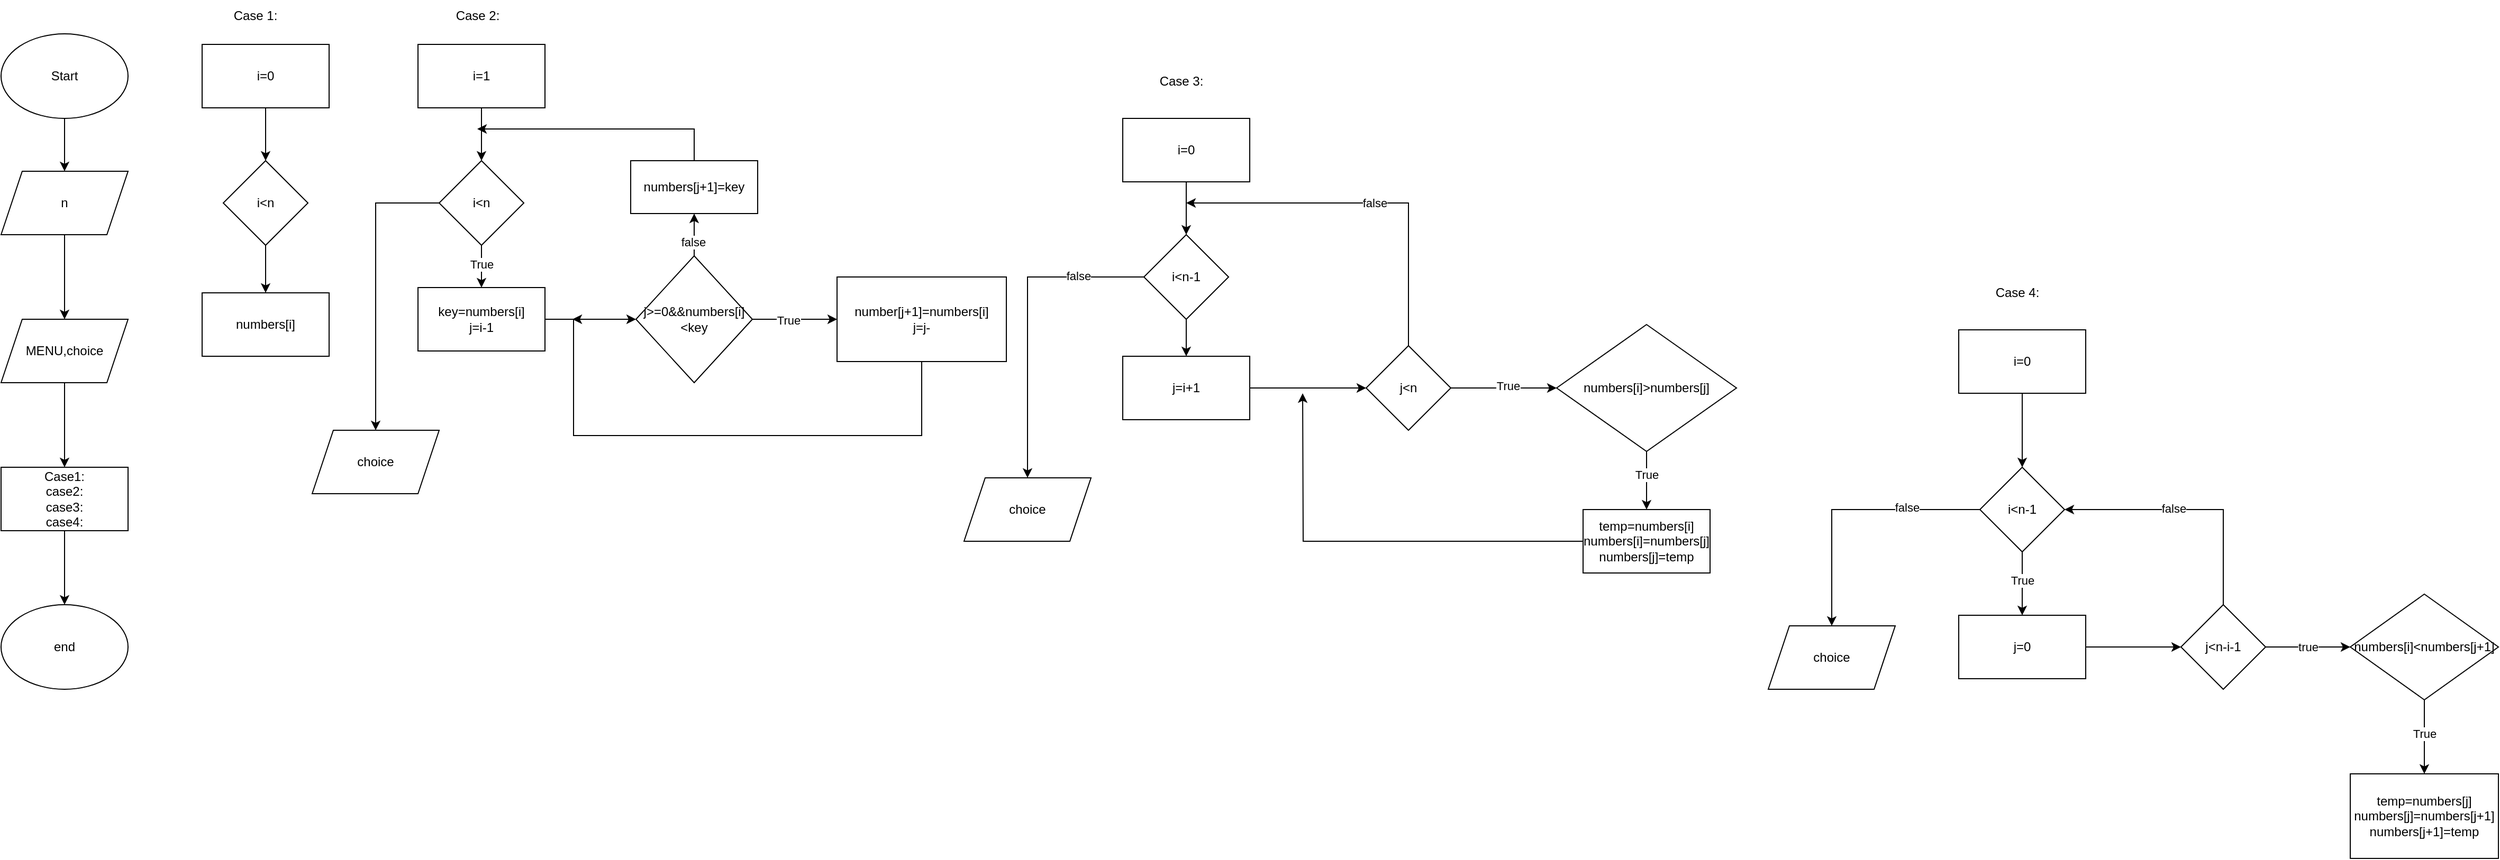 <mxfile version="22.1.3" type="device" pages="3">
  <diagram id="C5RBs43oDa-KdzZeNtuy" name="bt1 ss11">
    <mxGraphModel dx="794" dy="456" grid="1" gridSize="10" guides="1" tooltips="1" connect="1" arrows="1" fold="1" page="1" pageScale="1" pageWidth="827" pageHeight="1169" math="0" shadow="0">
      <root>
        <mxCell id="WIyWlLk6GJQsqaUBKTNV-0" />
        <mxCell id="WIyWlLk6GJQsqaUBKTNV-1" parent="WIyWlLk6GJQsqaUBKTNV-0" />
        <mxCell id="DPSWD7fCwRCNjAREu64p-2" style="edgeStyle=orthogonalEdgeStyle;rounded=0;orthogonalLoop=1;jettySize=auto;html=1;exitX=0.5;exitY=1;exitDx=0;exitDy=0;entryX=0.5;entryY=0;entryDx=0;entryDy=0;" edge="1" parent="WIyWlLk6GJQsqaUBKTNV-1" source="DPSWD7fCwRCNjAREu64p-0" target="DPSWD7fCwRCNjAREu64p-1">
          <mxGeometry relative="1" as="geometry" />
        </mxCell>
        <mxCell id="DPSWD7fCwRCNjAREu64p-0" value="Start" style="ellipse;whiteSpace=wrap;html=1;" vertex="1" parent="WIyWlLk6GJQsqaUBKTNV-1">
          <mxGeometry x="20" y="340" width="120" height="80" as="geometry" />
        </mxCell>
        <mxCell id="DPSWD7fCwRCNjAREu64p-4" style="edgeStyle=orthogonalEdgeStyle;rounded=0;orthogonalLoop=1;jettySize=auto;html=1;exitX=0.5;exitY=1;exitDx=0;exitDy=0;" edge="1" parent="WIyWlLk6GJQsqaUBKTNV-1" source="DPSWD7fCwRCNjAREu64p-1" target="DPSWD7fCwRCNjAREu64p-5">
          <mxGeometry relative="1" as="geometry">
            <mxPoint x="80" y="580" as="targetPoint" />
          </mxGeometry>
        </mxCell>
        <mxCell id="DPSWD7fCwRCNjAREu64p-1" value="n" style="shape=parallelogram;perimeter=parallelogramPerimeter;whiteSpace=wrap;html=1;fixedSize=1;" vertex="1" parent="WIyWlLk6GJQsqaUBKTNV-1">
          <mxGeometry x="20" y="470" width="120" height="60" as="geometry" />
        </mxCell>
        <mxCell id="odDDH-HefxDCKtfhAqC4-1" style="edgeStyle=orthogonalEdgeStyle;rounded=0;orthogonalLoop=1;jettySize=auto;html=1;exitX=0.5;exitY=1;exitDx=0;exitDy=0;" edge="1" parent="WIyWlLk6GJQsqaUBKTNV-1" source="DPSWD7fCwRCNjAREu64p-5" target="odDDH-HefxDCKtfhAqC4-0">
          <mxGeometry relative="1" as="geometry" />
        </mxCell>
        <mxCell id="DPSWD7fCwRCNjAREu64p-5" value="MENU,choice" style="shape=parallelogram;perimeter=parallelogramPerimeter;whiteSpace=wrap;html=1;fixedSize=1;" vertex="1" parent="WIyWlLk6GJQsqaUBKTNV-1">
          <mxGeometry x="20" y="610" width="120" height="60" as="geometry" />
        </mxCell>
        <mxCell id="DPSWD7fCwRCNjAREu64p-9" style="edgeStyle=orthogonalEdgeStyle;rounded=0;orthogonalLoop=1;jettySize=auto;html=1;exitX=0.5;exitY=1;exitDx=0;exitDy=0;entryX=0.5;entryY=0;entryDx=0;entryDy=0;" edge="1" parent="WIyWlLk6GJQsqaUBKTNV-1" source="DPSWD7fCwRCNjAREu64p-7" target="DPSWD7fCwRCNjAREu64p-8">
          <mxGeometry relative="1" as="geometry" />
        </mxCell>
        <mxCell id="DPSWD7fCwRCNjAREu64p-7" value="i=0" style="rounded=0;whiteSpace=wrap;html=1;" vertex="1" parent="WIyWlLk6GJQsqaUBKTNV-1">
          <mxGeometry x="210" y="350" width="120" height="60" as="geometry" />
        </mxCell>
        <mxCell id="DPSWD7fCwRCNjAREu64p-17" style="edgeStyle=orthogonalEdgeStyle;rounded=0;orthogonalLoop=1;jettySize=auto;html=1;exitX=0.5;exitY=1;exitDx=0;exitDy=0;entryX=0.5;entryY=0;entryDx=0;entryDy=0;" edge="1" parent="WIyWlLk6GJQsqaUBKTNV-1" source="DPSWD7fCwRCNjAREu64p-8" target="DPSWD7fCwRCNjAREu64p-11">
          <mxGeometry relative="1" as="geometry" />
        </mxCell>
        <mxCell id="DPSWD7fCwRCNjAREu64p-8" value="i&amp;lt;n" style="rhombus;whiteSpace=wrap;html=1;" vertex="1" parent="WIyWlLk6GJQsqaUBKTNV-1">
          <mxGeometry x="230" y="460" width="80" height="80" as="geometry" />
        </mxCell>
        <mxCell id="DPSWD7fCwRCNjAREu64p-11" value="numbers[i]" style="rounded=0;whiteSpace=wrap;html=1;" vertex="1" parent="WIyWlLk6GJQsqaUBKTNV-1">
          <mxGeometry x="210" y="585" width="120" height="60" as="geometry" />
        </mxCell>
        <mxCell id="DPSWD7fCwRCNjAREu64p-18" value="Case 1:" style="text;html=1;align=center;verticalAlign=middle;resizable=0;points=[];autosize=1;strokeColor=none;fillColor=none;" vertex="1" parent="WIyWlLk6GJQsqaUBKTNV-1">
          <mxGeometry x="230" y="308" width="60" height="30" as="geometry" />
        </mxCell>
        <mxCell id="DPSWD7fCwRCNjAREu64p-21" style="edgeStyle=orthogonalEdgeStyle;rounded=0;orthogonalLoop=1;jettySize=auto;html=1;exitX=0.5;exitY=1;exitDx=0;exitDy=0;entryX=0.5;entryY=0;entryDx=0;entryDy=0;" edge="1" parent="WIyWlLk6GJQsqaUBKTNV-1" source="DPSWD7fCwRCNjAREu64p-19" target="DPSWD7fCwRCNjAREu64p-20">
          <mxGeometry relative="1" as="geometry" />
        </mxCell>
        <mxCell id="DPSWD7fCwRCNjAREu64p-19" value="i=1" style="rounded=0;whiteSpace=wrap;html=1;" vertex="1" parent="WIyWlLk6GJQsqaUBKTNV-1">
          <mxGeometry x="414" y="350" width="120" height="60" as="geometry" />
        </mxCell>
        <mxCell id="DPSWD7fCwRCNjAREu64p-23" style="edgeStyle=orthogonalEdgeStyle;rounded=0;orthogonalLoop=1;jettySize=auto;html=1;exitX=0.5;exitY=1;exitDx=0;exitDy=0;" edge="1" parent="WIyWlLk6GJQsqaUBKTNV-1" source="DPSWD7fCwRCNjAREu64p-20" target="DPSWD7fCwRCNjAREu64p-22">
          <mxGeometry relative="1" as="geometry" />
        </mxCell>
        <mxCell id="DPSWD7fCwRCNjAREu64p-39" value="True" style="edgeLabel;html=1;align=center;verticalAlign=middle;resizable=0;points=[];" vertex="1" connectable="0" parent="DPSWD7fCwRCNjAREu64p-23">
          <mxGeometry x="-0.133" relative="1" as="geometry">
            <mxPoint as="offset" />
          </mxGeometry>
        </mxCell>
        <mxCell id="N8vYAe-l0pA9INZ4dSbg-5" style="edgeStyle=orthogonalEdgeStyle;rounded=0;orthogonalLoop=1;jettySize=auto;html=1;exitX=0;exitY=0.5;exitDx=0;exitDy=0;entryX=0.5;entryY=0;entryDx=0;entryDy=0;" edge="1" parent="WIyWlLk6GJQsqaUBKTNV-1" source="DPSWD7fCwRCNjAREu64p-20" target="N8vYAe-l0pA9INZ4dSbg-4">
          <mxGeometry relative="1" as="geometry" />
        </mxCell>
        <mxCell id="DPSWD7fCwRCNjAREu64p-20" value="i&amp;lt;n" style="rhombus;whiteSpace=wrap;html=1;" vertex="1" parent="WIyWlLk6GJQsqaUBKTNV-1">
          <mxGeometry x="434" y="460" width="80" height="80" as="geometry" />
        </mxCell>
        <mxCell id="DPSWD7fCwRCNjAREu64p-25" style="edgeStyle=orthogonalEdgeStyle;rounded=0;orthogonalLoop=1;jettySize=auto;html=1;exitX=1;exitY=0.5;exitDx=0;exitDy=0;" edge="1" parent="WIyWlLk6GJQsqaUBKTNV-1" source="DPSWD7fCwRCNjAREu64p-22" target="DPSWD7fCwRCNjAREu64p-24">
          <mxGeometry relative="1" as="geometry" />
        </mxCell>
        <mxCell id="DPSWD7fCwRCNjAREu64p-22" value="key=numbers[i]&lt;br&gt;j=i-1" style="rounded=0;whiteSpace=wrap;html=1;" vertex="1" parent="WIyWlLk6GJQsqaUBKTNV-1">
          <mxGeometry x="414" y="580" width="120" height="60" as="geometry" />
        </mxCell>
        <mxCell id="DPSWD7fCwRCNjAREu64p-28" style="edgeStyle=orthogonalEdgeStyle;rounded=0;orthogonalLoop=1;jettySize=auto;html=1;exitX=0;exitY=0.5;exitDx=0;exitDy=0;entryX=0.5;entryY=1;entryDx=0;entryDy=0;" edge="1" parent="WIyWlLk6GJQsqaUBKTNV-1" source="DPSWD7fCwRCNjAREu64p-24" target="DPSWD7fCwRCNjAREu64p-27">
          <mxGeometry relative="1" as="geometry" />
        </mxCell>
        <mxCell id="DPSWD7fCwRCNjAREu64p-33" value="false" style="edgeLabel;html=1;align=center;verticalAlign=middle;resizable=0;points=[];" vertex="1" connectable="0" parent="DPSWD7fCwRCNjAREu64p-28">
          <mxGeometry x="-0.317" y="1" relative="1" as="geometry">
            <mxPoint as="offset" />
          </mxGeometry>
        </mxCell>
        <mxCell id="DPSWD7fCwRCNjAREu64p-35" style="edgeStyle=orthogonalEdgeStyle;rounded=0;orthogonalLoop=1;jettySize=auto;html=1;exitX=0.5;exitY=0;exitDx=0;exitDy=0;" edge="1" parent="WIyWlLk6GJQsqaUBKTNV-1" source="DPSWD7fCwRCNjAREu64p-24" target="DPSWD7fCwRCNjAREu64p-34">
          <mxGeometry relative="1" as="geometry" />
        </mxCell>
        <mxCell id="DPSWD7fCwRCNjAREu64p-49" value="True" style="edgeLabel;html=1;align=center;verticalAlign=middle;resizable=0;points=[];" vertex="1" connectable="0" parent="DPSWD7fCwRCNjAREu64p-35">
          <mxGeometry x="-0.15" y="-1" relative="1" as="geometry">
            <mxPoint as="offset" />
          </mxGeometry>
        </mxCell>
        <mxCell id="DPSWD7fCwRCNjAREu64p-24" value="j&amp;gt;=0&amp;amp;&amp;amp;numbers[i]&amp;lt;key" style="rhombus;whiteSpace=wrap;html=1;direction=south;" vertex="1" parent="WIyWlLk6GJQsqaUBKTNV-1">
          <mxGeometry x="620" y="550" width="110" height="120" as="geometry" />
        </mxCell>
        <mxCell id="DPSWD7fCwRCNjAREu64p-29" style="edgeStyle=orthogonalEdgeStyle;rounded=0;orthogonalLoop=1;jettySize=auto;html=1;exitX=0.5;exitY=0;exitDx=0;exitDy=0;" edge="1" parent="WIyWlLk6GJQsqaUBKTNV-1" source="DPSWD7fCwRCNjAREu64p-27">
          <mxGeometry relative="1" as="geometry">
            <mxPoint x="470" y="430" as="targetPoint" />
            <Array as="points">
              <mxPoint x="675" y="430" />
            </Array>
          </mxGeometry>
        </mxCell>
        <mxCell id="DPSWD7fCwRCNjAREu64p-27" value="numbers[j+1]=key" style="rounded=0;whiteSpace=wrap;html=1;" vertex="1" parent="WIyWlLk6GJQsqaUBKTNV-1">
          <mxGeometry x="615" y="460" width="120" height="50" as="geometry" />
        </mxCell>
        <mxCell id="DPSWD7fCwRCNjAREu64p-38" style="edgeStyle=orthogonalEdgeStyle;rounded=0;orthogonalLoop=1;jettySize=auto;html=1;exitX=0.5;exitY=1;exitDx=0;exitDy=0;" edge="1" parent="WIyWlLk6GJQsqaUBKTNV-1" source="DPSWD7fCwRCNjAREu64p-34">
          <mxGeometry relative="1" as="geometry">
            <mxPoint x="560" y="610" as="targetPoint" />
            <Array as="points">
              <mxPoint x="890" y="720" />
              <mxPoint x="561" y="720" />
            </Array>
          </mxGeometry>
        </mxCell>
        <mxCell id="DPSWD7fCwRCNjAREu64p-34" value="number[j+1]=numbers[i]&lt;br&gt;j=j-" style="rounded=0;whiteSpace=wrap;html=1;" vertex="1" parent="WIyWlLk6GJQsqaUBKTNV-1">
          <mxGeometry x="810" y="570" width="160" height="80" as="geometry" />
        </mxCell>
        <mxCell id="DPSWD7fCwRCNjAREu64p-50" value="Case 2:" style="text;html=1;align=center;verticalAlign=middle;resizable=0;points=[];autosize=1;strokeColor=none;fillColor=none;" vertex="1" parent="WIyWlLk6GJQsqaUBKTNV-1">
          <mxGeometry x="440" y="308" width="60" height="30" as="geometry" />
        </mxCell>
        <mxCell id="DPSWD7fCwRCNjAREu64p-53" style="edgeStyle=orthogonalEdgeStyle;rounded=0;orthogonalLoop=1;jettySize=auto;html=1;exitX=0.5;exitY=1;exitDx=0;exitDy=0;" edge="1" parent="WIyWlLk6GJQsqaUBKTNV-1" source="DPSWD7fCwRCNjAREu64p-51" target="DPSWD7fCwRCNjAREu64p-52">
          <mxGeometry relative="1" as="geometry" />
        </mxCell>
        <mxCell id="DPSWD7fCwRCNjAREu64p-51" value="i=0" style="rounded=0;whiteSpace=wrap;html=1;" vertex="1" parent="WIyWlLk6GJQsqaUBKTNV-1">
          <mxGeometry x="1080" y="420" width="120" height="60" as="geometry" />
        </mxCell>
        <mxCell id="DPSWD7fCwRCNjAREu64p-55" style="edgeStyle=orthogonalEdgeStyle;rounded=0;orthogonalLoop=1;jettySize=auto;html=1;exitX=0.5;exitY=1;exitDx=0;exitDy=0;" edge="1" parent="WIyWlLk6GJQsqaUBKTNV-1" source="DPSWD7fCwRCNjAREu64p-52" target="DPSWD7fCwRCNjAREu64p-54">
          <mxGeometry relative="1" as="geometry" />
        </mxCell>
        <mxCell id="N8vYAe-l0pA9INZ4dSbg-2" style="edgeStyle=orthogonalEdgeStyle;rounded=0;orthogonalLoop=1;jettySize=auto;html=1;exitX=0;exitY=0.5;exitDx=0;exitDy=0;entryX=0.5;entryY=0;entryDx=0;entryDy=0;" edge="1" parent="WIyWlLk6GJQsqaUBKTNV-1" source="DPSWD7fCwRCNjAREu64p-52" target="N8vYAe-l0pA9INZ4dSbg-1">
          <mxGeometry relative="1" as="geometry" />
        </mxCell>
        <mxCell id="N8vYAe-l0pA9INZ4dSbg-3" value="false" style="edgeLabel;html=1;align=center;verticalAlign=middle;resizable=0;points=[];" vertex="1" connectable="0" parent="N8vYAe-l0pA9INZ4dSbg-2">
          <mxGeometry x="-0.587" y="-1" relative="1" as="geometry">
            <mxPoint as="offset" />
          </mxGeometry>
        </mxCell>
        <mxCell id="DPSWD7fCwRCNjAREu64p-52" value="i&amp;lt;n-1" style="rhombus;whiteSpace=wrap;html=1;" vertex="1" parent="WIyWlLk6GJQsqaUBKTNV-1">
          <mxGeometry x="1100" y="530" width="80" height="80" as="geometry" />
        </mxCell>
        <mxCell id="DPSWD7fCwRCNjAREu64p-57" style="edgeStyle=orthogonalEdgeStyle;rounded=0;orthogonalLoop=1;jettySize=auto;html=1;exitX=1;exitY=0.5;exitDx=0;exitDy=0;entryX=0;entryY=0.5;entryDx=0;entryDy=0;" edge="1" parent="WIyWlLk6GJQsqaUBKTNV-1" source="DPSWD7fCwRCNjAREu64p-54" target="DPSWD7fCwRCNjAREu64p-56">
          <mxGeometry relative="1" as="geometry" />
        </mxCell>
        <mxCell id="DPSWD7fCwRCNjAREu64p-54" value="j=i+1" style="rounded=0;whiteSpace=wrap;html=1;" vertex="1" parent="WIyWlLk6GJQsqaUBKTNV-1">
          <mxGeometry x="1080" y="645" width="120" height="60" as="geometry" />
        </mxCell>
        <mxCell id="DPSWD7fCwRCNjAREu64p-64" style="edgeStyle=orthogonalEdgeStyle;rounded=0;orthogonalLoop=1;jettySize=auto;html=1;exitX=0.5;exitY=0;exitDx=0;exitDy=0;" edge="1" parent="WIyWlLk6GJQsqaUBKTNV-1" source="DPSWD7fCwRCNjAREu64p-56">
          <mxGeometry relative="1" as="geometry">
            <mxPoint x="1140" y="500" as="targetPoint" />
            <Array as="points">
              <mxPoint x="1350" y="500" />
            </Array>
          </mxGeometry>
        </mxCell>
        <mxCell id="DPSWD7fCwRCNjAREu64p-65" value="false" style="edgeLabel;html=1;align=center;verticalAlign=middle;resizable=0;points=[];" vertex="1" connectable="0" parent="DPSWD7fCwRCNjAREu64p-64">
          <mxGeometry x="-0.028" relative="1" as="geometry">
            <mxPoint as="offset" />
          </mxGeometry>
        </mxCell>
        <mxCell id="DPSWD7fCwRCNjAREu64p-67" style="edgeStyle=orthogonalEdgeStyle;rounded=0;orthogonalLoop=1;jettySize=auto;html=1;exitX=1;exitY=0.5;exitDx=0;exitDy=0;" edge="1" parent="WIyWlLk6GJQsqaUBKTNV-1" source="DPSWD7fCwRCNjAREu64p-56" target="DPSWD7fCwRCNjAREu64p-58">
          <mxGeometry relative="1" as="geometry" />
        </mxCell>
        <mxCell id="DPSWD7fCwRCNjAREu64p-68" value="True" style="edgeLabel;html=1;align=center;verticalAlign=middle;resizable=0;points=[];" vertex="1" connectable="0" parent="DPSWD7fCwRCNjAREu64p-67">
          <mxGeometry x="0.067" y="2" relative="1" as="geometry">
            <mxPoint as="offset" />
          </mxGeometry>
        </mxCell>
        <mxCell id="DPSWD7fCwRCNjAREu64p-56" value="j&amp;lt;n" style="rhombus;whiteSpace=wrap;html=1;" vertex="1" parent="WIyWlLk6GJQsqaUBKTNV-1">
          <mxGeometry x="1310" y="635" width="80" height="80" as="geometry" />
        </mxCell>
        <mxCell id="DPSWD7fCwRCNjAREu64p-62" style="edgeStyle=orthogonalEdgeStyle;rounded=0;orthogonalLoop=1;jettySize=auto;html=1;exitX=0.5;exitY=1;exitDx=0;exitDy=0;entryX=0.5;entryY=0;entryDx=0;entryDy=0;" edge="1" parent="WIyWlLk6GJQsqaUBKTNV-1" source="DPSWD7fCwRCNjAREu64p-58" target="DPSWD7fCwRCNjAREu64p-61">
          <mxGeometry relative="1" as="geometry" />
        </mxCell>
        <mxCell id="DPSWD7fCwRCNjAREu64p-69" value="True" style="edgeLabel;html=1;align=center;verticalAlign=middle;resizable=0;points=[];" vertex="1" connectable="0" parent="DPSWD7fCwRCNjAREu64p-62">
          <mxGeometry x="-0.2" relative="1" as="geometry">
            <mxPoint as="offset" />
          </mxGeometry>
        </mxCell>
        <mxCell id="DPSWD7fCwRCNjAREu64p-58" value="numbers[i]&amp;gt;numbers[j]" style="rhombus;whiteSpace=wrap;html=1;" vertex="1" parent="WIyWlLk6GJQsqaUBKTNV-1">
          <mxGeometry x="1490" y="615" width="170" height="120" as="geometry" />
        </mxCell>
        <mxCell id="DPSWD7fCwRCNjAREu64p-63" style="edgeStyle=orthogonalEdgeStyle;rounded=0;orthogonalLoop=1;jettySize=auto;html=1;exitX=0;exitY=0.5;exitDx=0;exitDy=0;" edge="1" parent="WIyWlLk6GJQsqaUBKTNV-1" source="DPSWD7fCwRCNjAREu64p-61">
          <mxGeometry relative="1" as="geometry">
            <mxPoint x="1250" y="680" as="targetPoint" />
          </mxGeometry>
        </mxCell>
        <mxCell id="DPSWD7fCwRCNjAREu64p-61" value="temp=numbers[i]&lt;br&gt;numbers[i]=numbers[j]&lt;br&gt;numbers[j]=temp" style="rounded=0;whiteSpace=wrap;html=1;" vertex="1" parent="WIyWlLk6GJQsqaUBKTNV-1">
          <mxGeometry x="1515" y="790" width="120" height="60" as="geometry" />
        </mxCell>
        <mxCell id="DPSWD7fCwRCNjAREu64p-73" value="Case 3:" style="text;html=1;align=center;verticalAlign=middle;resizable=0;points=[];autosize=1;strokeColor=none;fillColor=none;" vertex="1" parent="WIyWlLk6GJQsqaUBKTNV-1">
          <mxGeometry x="1105" y="370" width="60" height="30" as="geometry" />
        </mxCell>
        <mxCell id="DPSWD7fCwRCNjAREu64p-76" style="edgeStyle=orthogonalEdgeStyle;rounded=0;orthogonalLoop=1;jettySize=auto;html=1;exitX=0.5;exitY=1;exitDx=0;exitDy=0;" edge="1" parent="WIyWlLk6GJQsqaUBKTNV-1" source="DPSWD7fCwRCNjAREu64p-74" target="DPSWD7fCwRCNjAREu64p-75">
          <mxGeometry relative="1" as="geometry" />
        </mxCell>
        <mxCell id="DPSWD7fCwRCNjAREu64p-74" value="i=0" style="rounded=0;whiteSpace=wrap;html=1;" vertex="1" parent="WIyWlLk6GJQsqaUBKTNV-1">
          <mxGeometry x="1870" y="620" width="120" height="60" as="geometry" />
        </mxCell>
        <mxCell id="DPSWD7fCwRCNjAREu64p-78" style="edgeStyle=orthogonalEdgeStyle;rounded=0;orthogonalLoop=1;jettySize=auto;html=1;exitX=0.5;exitY=1;exitDx=0;exitDy=0;entryX=0.5;entryY=0;entryDx=0;entryDy=0;" edge="1" parent="WIyWlLk6GJQsqaUBKTNV-1" source="DPSWD7fCwRCNjAREu64p-75" target="DPSWD7fCwRCNjAREu64p-77">
          <mxGeometry relative="1" as="geometry" />
        </mxCell>
        <mxCell id="DPSWD7fCwRCNjAREu64p-95" value="True" style="edgeLabel;html=1;align=center;verticalAlign=middle;resizable=0;points=[];" vertex="1" connectable="0" parent="DPSWD7fCwRCNjAREu64p-78">
          <mxGeometry x="-0.111" relative="1" as="geometry">
            <mxPoint as="offset" />
          </mxGeometry>
        </mxCell>
        <mxCell id="N8vYAe-l0pA9INZ4dSbg-7" style="edgeStyle=orthogonalEdgeStyle;rounded=0;orthogonalLoop=1;jettySize=auto;html=1;exitX=0;exitY=0.5;exitDx=0;exitDy=0;entryX=0.5;entryY=0;entryDx=0;entryDy=0;" edge="1" parent="WIyWlLk6GJQsqaUBKTNV-1" source="DPSWD7fCwRCNjAREu64p-75" target="N8vYAe-l0pA9INZ4dSbg-6">
          <mxGeometry relative="1" as="geometry" />
        </mxCell>
        <mxCell id="N8vYAe-l0pA9INZ4dSbg-8" value="false" style="edgeLabel;html=1;align=center;verticalAlign=middle;resizable=0;points=[];" vertex="1" connectable="0" parent="N8vYAe-l0pA9INZ4dSbg-7">
          <mxGeometry x="-0.445" y="-2" relative="1" as="geometry">
            <mxPoint as="offset" />
          </mxGeometry>
        </mxCell>
        <mxCell id="DPSWD7fCwRCNjAREu64p-75" value="i&amp;lt;n-1" style="rhombus;whiteSpace=wrap;html=1;" vertex="1" parent="WIyWlLk6GJQsqaUBKTNV-1">
          <mxGeometry x="1890" y="750" width="80" height="80" as="geometry" />
        </mxCell>
        <mxCell id="DPSWD7fCwRCNjAREu64p-80" style="edgeStyle=orthogonalEdgeStyle;rounded=0;orthogonalLoop=1;jettySize=auto;html=1;exitX=1;exitY=0.5;exitDx=0;exitDy=0;" edge="1" parent="WIyWlLk6GJQsqaUBKTNV-1" source="DPSWD7fCwRCNjAREu64p-77" target="DPSWD7fCwRCNjAREu64p-79">
          <mxGeometry relative="1" as="geometry" />
        </mxCell>
        <mxCell id="DPSWD7fCwRCNjAREu64p-77" value="j=0" style="rounded=0;whiteSpace=wrap;html=1;" vertex="1" parent="WIyWlLk6GJQsqaUBKTNV-1">
          <mxGeometry x="1870" y="890" width="120" height="60" as="geometry" />
        </mxCell>
        <mxCell id="DPSWD7fCwRCNjAREu64p-82" value="true" style="edgeStyle=orthogonalEdgeStyle;rounded=0;orthogonalLoop=1;jettySize=auto;html=1;exitX=1;exitY=0.5;exitDx=0;exitDy=0;" edge="1" parent="WIyWlLk6GJQsqaUBKTNV-1" source="DPSWD7fCwRCNjAREu64p-79" target="DPSWD7fCwRCNjAREu64p-81">
          <mxGeometry relative="1" as="geometry" />
        </mxCell>
        <mxCell id="DPSWD7fCwRCNjAREu64p-93" style="edgeStyle=orthogonalEdgeStyle;rounded=0;orthogonalLoop=1;jettySize=auto;html=1;exitX=0.5;exitY=0;exitDx=0;exitDy=0;entryX=1;entryY=0.5;entryDx=0;entryDy=0;" edge="1" parent="WIyWlLk6GJQsqaUBKTNV-1" source="DPSWD7fCwRCNjAREu64p-79" target="DPSWD7fCwRCNjAREu64p-75">
          <mxGeometry relative="1" as="geometry">
            <mxPoint x="1980" y="770" as="targetPoint" />
            <Array as="points">
              <mxPoint x="2120" y="790" />
            </Array>
          </mxGeometry>
        </mxCell>
        <mxCell id="DPSWD7fCwRCNjAREu64p-94" value="false" style="edgeLabel;html=1;align=center;verticalAlign=middle;resizable=0;points=[];" vertex="1" connectable="0" parent="DPSWD7fCwRCNjAREu64p-93">
          <mxGeometry x="0.142" y="-1" relative="1" as="geometry">
            <mxPoint as="offset" />
          </mxGeometry>
        </mxCell>
        <mxCell id="DPSWD7fCwRCNjAREu64p-79" value="j&amp;lt;n-i-1" style="rhombus;whiteSpace=wrap;html=1;" vertex="1" parent="WIyWlLk6GJQsqaUBKTNV-1">
          <mxGeometry x="2080" y="880" width="80" height="80" as="geometry" />
        </mxCell>
        <mxCell id="DPSWD7fCwRCNjAREu64p-91" style="edgeStyle=orthogonalEdgeStyle;rounded=0;orthogonalLoop=1;jettySize=auto;html=1;exitX=0.5;exitY=1;exitDx=0;exitDy=0;" edge="1" parent="WIyWlLk6GJQsqaUBKTNV-1" source="DPSWD7fCwRCNjAREu64p-81" target="DPSWD7fCwRCNjAREu64p-90">
          <mxGeometry relative="1" as="geometry" />
        </mxCell>
        <mxCell id="DPSWD7fCwRCNjAREu64p-96" value="True" style="edgeLabel;html=1;align=center;verticalAlign=middle;resizable=0;points=[];" vertex="1" connectable="0" parent="DPSWD7fCwRCNjAREu64p-91">
          <mxGeometry x="-0.095" relative="1" as="geometry">
            <mxPoint as="offset" />
          </mxGeometry>
        </mxCell>
        <mxCell id="DPSWD7fCwRCNjAREu64p-81" value="numbers[i]&amp;lt;numbers[j+1]" style="rhombus;whiteSpace=wrap;html=1;" vertex="1" parent="WIyWlLk6GJQsqaUBKTNV-1">
          <mxGeometry x="2240" y="870" width="140" height="100" as="geometry" />
        </mxCell>
        <mxCell id="DPSWD7fCwRCNjAREu64p-90" value="temp=numbers[j]&lt;br&gt;numbers[j]=numbers[j+1]&lt;br&gt;numbers[j+1]=temp" style="rounded=0;whiteSpace=wrap;html=1;" vertex="1" parent="WIyWlLk6GJQsqaUBKTNV-1">
          <mxGeometry x="2240" y="1040" width="140" height="80" as="geometry" />
        </mxCell>
        <mxCell id="N8vYAe-l0pA9INZ4dSbg-0" value="Case 4:" style="text;html=1;align=center;verticalAlign=middle;resizable=0;points=[];autosize=1;strokeColor=none;fillColor=none;" vertex="1" parent="WIyWlLk6GJQsqaUBKTNV-1">
          <mxGeometry x="1895" y="570" width="60" height="30" as="geometry" />
        </mxCell>
        <mxCell id="N8vYAe-l0pA9INZ4dSbg-1" value="choice" style="shape=parallelogram;perimeter=parallelogramPerimeter;whiteSpace=wrap;html=1;fixedSize=1;" vertex="1" parent="WIyWlLk6GJQsqaUBKTNV-1">
          <mxGeometry x="930" y="760" width="120" height="60" as="geometry" />
        </mxCell>
        <mxCell id="N8vYAe-l0pA9INZ4dSbg-4" value="choice" style="shape=parallelogram;perimeter=parallelogramPerimeter;whiteSpace=wrap;html=1;fixedSize=1;" vertex="1" parent="WIyWlLk6GJQsqaUBKTNV-1">
          <mxGeometry x="314" y="715" width="120" height="60" as="geometry" />
        </mxCell>
        <mxCell id="N8vYAe-l0pA9INZ4dSbg-6" value="choice" style="shape=parallelogram;perimeter=parallelogramPerimeter;whiteSpace=wrap;html=1;fixedSize=1;" vertex="1" parent="WIyWlLk6GJQsqaUBKTNV-1">
          <mxGeometry x="1690" y="900" width="120" height="60" as="geometry" />
        </mxCell>
        <mxCell id="odDDH-HefxDCKtfhAqC4-4" style="edgeStyle=orthogonalEdgeStyle;rounded=0;orthogonalLoop=1;jettySize=auto;html=1;exitX=0.5;exitY=1;exitDx=0;exitDy=0;" edge="1" parent="WIyWlLk6GJQsqaUBKTNV-1" source="odDDH-HefxDCKtfhAqC4-0" target="odDDH-HefxDCKtfhAqC4-3">
          <mxGeometry relative="1" as="geometry" />
        </mxCell>
        <mxCell id="odDDH-HefxDCKtfhAqC4-0" value="Case1:&lt;br&gt;case2:&lt;br&gt;case3:&lt;br&gt;case4:" style="rounded=0;whiteSpace=wrap;html=1;" vertex="1" parent="WIyWlLk6GJQsqaUBKTNV-1">
          <mxGeometry x="20" y="750" width="120" height="60" as="geometry" />
        </mxCell>
        <mxCell id="odDDH-HefxDCKtfhAqC4-3" value="end" style="ellipse;whiteSpace=wrap;html=1;" vertex="1" parent="WIyWlLk6GJQsqaUBKTNV-1">
          <mxGeometry x="20" y="880" width="120" height="80" as="geometry" />
        </mxCell>
      </root>
    </mxGraphModel>
  </diagram>
  <diagram id="OY1cI8Dj9aXQ-2t7V92C" name="bt2 ss11">
    <mxGraphModel dx="794" dy="1625" grid="1" gridSize="10" guides="1" tooltips="1" connect="1" arrows="1" fold="1" page="1" pageScale="1" pageWidth="827" pageHeight="1169" math="0" shadow="0">
      <root>
        <mxCell id="0" />
        <mxCell id="1" parent="0" />
        <mxCell id="1EEePNdC5SY1H90uYSZu-1" style="edgeStyle=orthogonalEdgeStyle;rounded=0;orthogonalLoop=1;jettySize=auto;html=1;exitX=0.5;exitY=1;exitDx=0;exitDy=0;entryX=0.5;entryY=0;entryDx=0;entryDy=0;" edge="1" parent="1" source="8UjB5DiITsZHZou2ssQr-2" target="8UjB5DiITsZHZou2ssQr-3">
          <mxGeometry relative="1" as="geometry" />
        </mxCell>
        <mxCell id="8UjB5DiITsZHZou2ssQr-2" value="start" style="ellipse;whiteSpace=wrap;html=1;" vertex="1" parent="1">
          <mxGeometry x="60" y="-20" width="120" height="80" as="geometry" />
        </mxCell>
        <mxCell id="IfBIMoq1sBY0QwA49_b--1" style="edgeStyle=orthogonalEdgeStyle;rounded=0;orthogonalLoop=1;jettySize=auto;html=1;exitX=0.5;exitY=1;exitDx=0;exitDy=0;" edge="1" parent="1" source="8UjB5DiITsZHZou2ssQr-3" target="Gz0gUX1bs0WcuOD6IEtE-1">
          <mxGeometry relative="1" as="geometry" />
        </mxCell>
        <mxCell id="8UjB5DiITsZHZou2ssQr-3" value="n,m" style="shape=parallelogram;perimeter=parallelogramPerimeter;whiteSpace=wrap;html=1;fixedSize=1;" vertex="1" parent="1">
          <mxGeometry x="60" y="100" width="120" height="60" as="geometry" />
        </mxCell>
        <mxCell id="r5tht3dNbgFcJSX3tWin-54" style="edgeStyle=orthogonalEdgeStyle;rounded=0;orthogonalLoop=1;jettySize=auto;html=1;exitX=0.5;exitY=1;exitDx=0;exitDy=0;" edge="1" parent="1" source="Gz0gUX1bs0WcuOD6IEtE-1" target="r5tht3dNbgFcJSX3tWin-53">
          <mxGeometry relative="1" as="geometry" />
        </mxCell>
        <mxCell id="Gz0gUX1bs0WcuOD6IEtE-1" value="MENU,choice" style="shape=parallelogram;perimeter=parallelogramPerimeter;whiteSpace=wrap;html=1;fixedSize=1;" vertex="1" parent="1">
          <mxGeometry x="60" y="230" width="120" height="60" as="geometry" />
        </mxCell>
        <mxCell id="r5tht3dNbgFcJSX3tWin-2" style="edgeStyle=orthogonalEdgeStyle;rounded=0;orthogonalLoop=1;jettySize=auto;html=1;exitX=0.5;exitY=1;exitDx=0;exitDy=0;entryX=0.5;entryY=0;entryDx=0;entryDy=0;" edge="1" parent="1" source="TdZrclQwvmsK3QU6wtBd-1" target="r5tht3dNbgFcJSX3tWin-1">
          <mxGeometry relative="1" as="geometry" />
        </mxCell>
        <mxCell id="TdZrclQwvmsK3QU6wtBd-1" value="i=0;j=0" style="rounded=0;whiteSpace=wrap;html=1;" vertex="1" parent="1">
          <mxGeometry x="294" width="120" height="60" as="geometry" />
        </mxCell>
        <mxCell id="r5tht3dNbgFcJSX3tWin-4" style="edgeStyle=orthogonalEdgeStyle;rounded=0;orthogonalLoop=1;jettySize=auto;html=1;exitX=0.5;exitY=1;exitDx=0;exitDy=0;entryX=0.5;entryY=0;entryDx=0;entryDy=0;" edge="1" parent="1" source="r5tht3dNbgFcJSX3tWin-1" target="r5tht3dNbgFcJSX3tWin-3">
          <mxGeometry relative="1" as="geometry" />
        </mxCell>
        <mxCell id="r5tht3dNbgFcJSX3tWin-1" value="i&amp;lt;n,j&amp;lt;m" style="rhombus;whiteSpace=wrap;html=1;" vertex="1" parent="1">
          <mxGeometry x="314" y="120" width="80" height="80" as="geometry" />
        </mxCell>
        <mxCell id="r5tht3dNbgFcJSX3tWin-3" value="numbers[i][j]" style="rounded=0;whiteSpace=wrap;html=1;" vertex="1" parent="1">
          <mxGeometry x="294" y="270" width="120" height="60" as="geometry" />
        </mxCell>
        <mxCell id="r5tht3dNbgFcJSX3tWin-5" value="Case 1:" style="text;html=1;align=center;verticalAlign=middle;resizable=0;points=[];autosize=1;strokeColor=none;fillColor=none;" vertex="1" parent="1">
          <mxGeometry x="334" y="-50" width="60" height="30" as="geometry" />
        </mxCell>
        <mxCell id="r5tht3dNbgFcJSX3tWin-8" style="edgeStyle=orthogonalEdgeStyle;rounded=0;orthogonalLoop=1;jettySize=auto;html=1;exitX=0.5;exitY=1;exitDx=0;exitDy=0;" edge="1" parent="1" source="r5tht3dNbgFcJSX3tWin-6" target="r5tht3dNbgFcJSX3tWin-7">
          <mxGeometry relative="1" as="geometry" />
        </mxCell>
        <mxCell id="r5tht3dNbgFcJSX3tWin-6" value="i=0;j=1" style="rounded=0;whiteSpace=wrap;html=1;" vertex="1" parent="1">
          <mxGeometry x="570" width="120" height="60" as="geometry" />
        </mxCell>
        <mxCell id="r5tht3dNbgFcJSX3tWin-18" style="edgeStyle=orthogonalEdgeStyle;rounded=0;orthogonalLoop=1;jettySize=auto;html=1;exitX=0.5;exitY=1;exitDx=0;exitDy=0;entryX=0.5;entryY=0;entryDx=0;entryDy=0;" edge="1" parent="1" source="r5tht3dNbgFcJSX3tWin-7" target="r5tht3dNbgFcJSX3tWin-9">
          <mxGeometry relative="1" as="geometry" />
        </mxCell>
        <mxCell id="r5tht3dNbgFcJSX3tWin-19" value="True" style="edgeLabel;html=1;align=center;verticalAlign=middle;resizable=0;points=[];" vertex="1" connectable="0" parent="r5tht3dNbgFcJSX3tWin-18">
          <mxGeometry x="-0.144" y="1" relative="1" as="geometry">
            <mxPoint as="offset" />
          </mxGeometry>
        </mxCell>
        <mxCell id="r5tht3dNbgFcJSX3tWin-27" style="edgeStyle=orthogonalEdgeStyle;rounded=0;orthogonalLoop=1;jettySize=auto;html=1;exitX=0;exitY=0.5;exitDx=0;exitDy=0;" edge="1" parent="1" source="r5tht3dNbgFcJSX3tWin-7" target="r5tht3dNbgFcJSX3tWin-25">
          <mxGeometry relative="1" as="geometry" />
        </mxCell>
        <mxCell id="r5tht3dNbgFcJSX3tWin-28" value="false" style="edgeLabel;html=1;align=center;verticalAlign=middle;resizable=0;points=[];" vertex="1" connectable="0" parent="r5tht3dNbgFcJSX3tWin-27">
          <mxGeometry x="-0.077" y="-1" relative="1" as="geometry">
            <mxPoint as="offset" />
          </mxGeometry>
        </mxCell>
        <mxCell id="r5tht3dNbgFcJSX3tWin-7" value="i&amp;lt;n;j&amp;lt;m" style="rhombus;whiteSpace=wrap;html=1;" vertex="1" parent="1">
          <mxGeometry x="590" y="120" width="80" height="80" as="geometry" />
        </mxCell>
        <mxCell id="r5tht3dNbgFcJSX3tWin-12" style="edgeStyle=orthogonalEdgeStyle;rounded=0;orthogonalLoop=1;jettySize=auto;html=1;exitX=1;exitY=0.5;exitDx=0;exitDy=0;entryX=0;entryY=0.5;entryDx=0;entryDy=0;" edge="1" parent="1" source="r5tht3dNbgFcJSX3tWin-9" target="r5tht3dNbgFcJSX3tWin-11">
          <mxGeometry relative="1" as="geometry" />
        </mxCell>
        <mxCell id="r5tht3dNbgFcJSX3tWin-9" value="key=numbers[i][j]&lt;br&gt;k=j-1" style="rounded=0;whiteSpace=wrap;html=1;" vertex="1" parent="1">
          <mxGeometry x="570" y="260" width="120" height="60" as="geometry" />
        </mxCell>
        <mxCell id="r5tht3dNbgFcJSX3tWin-14" style="edgeStyle=orthogonalEdgeStyle;rounded=0;orthogonalLoop=1;jettySize=auto;html=1;exitX=1;exitY=0.5;exitDx=0;exitDy=0;" edge="1" parent="1" source="r5tht3dNbgFcJSX3tWin-11" target="r5tht3dNbgFcJSX3tWin-13">
          <mxGeometry relative="1" as="geometry" />
        </mxCell>
        <mxCell id="r5tht3dNbgFcJSX3tWin-16" value="True" style="edgeLabel;html=1;align=center;verticalAlign=middle;resizable=0;points=[];" vertex="1" connectable="0" parent="r5tht3dNbgFcJSX3tWin-14">
          <mxGeometry x="-0.267" relative="1" as="geometry">
            <mxPoint as="offset" />
          </mxGeometry>
        </mxCell>
        <mxCell id="r5tht3dNbgFcJSX3tWin-21" style="edgeStyle=orthogonalEdgeStyle;rounded=0;orthogonalLoop=1;jettySize=auto;html=1;exitX=0.5;exitY=0;exitDx=0;exitDy=0;entryX=0.5;entryY=1;entryDx=0;entryDy=0;" edge="1" parent="1" source="r5tht3dNbgFcJSX3tWin-11" target="r5tht3dNbgFcJSX3tWin-20">
          <mxGeometry relative="1" as="geometry" />
        </mxCell>
        <mxCell id="r5tht3dNbgFcJSX3tWin-22" value="false" style="edgeLabel;html=1;align=center;verticalAlign=middle;resizable=0;points=[];" vertex="1" connectable="0" parent="r5tht3dNbgFcJSX3tWin-21">
          <mxGeometry x="-0.004" y="-1" relative="1" as="geometry">
            <mxPoint as="offset" />
          </mxGeometry>
        </mxCell>
        <mxCell id="r5tht3dNbgFcJSX3tWin-11" value="k&amp;gt;=0&amp;amp;&amp;amp;key&amp;lt;numbers[i][k]" style="rhombus;whiteSpace=wrap;html=1;" vertex="1" parent="1">
          <mxGeometry x="800" y="215" width="140" height="150" as="geometry" />
        </mxCell>
        <mxCell id="r5tht3dNbgFcJSX3tWin-15" style="edgeStyle=orthogonalEdgeStyle;rounded=0;orthogonalLoop=1;jettySize=auto;html=1;exitX=0.5;exitY=1;exitDx=0;exitDy=0;" edge="1" parent="1" source="r5tht3dNbgFcJSX3tWin-13">
          <mxGeometry relative="1" as="geometry">
            <mxPoint x="720" y="291.333" as="targetPoint" />
            <Array as="points">
              <mxPoint x="1115" y="400" />
              <mxPoint x="720" y="400" />
            </Array>
          </mxGeometry>
        </mxCell>
        <mxCell id="r5tht3dNbgFcJSX3tWin-13" value="numbers[i][k+1]=numbers[i[[k]&lt;br&gt;k=k-1" style="rounded=0;whiteSpace=wrap;html=1;" vertex="1" parent="1">
          <mxGeometry x="1030" y="260" width="170" height="60" as="geometry" />
        </mxCell>
        <mxCell id="r5tht3dNbgFcJSX3tWin-26" style="edgeStyle=orthogonalEdgeStyle;rounded=0;orthogonalLoop=1;jettySize=auto;html=1;exitX=0;exitY=0.5;exitDx=0;exitDy=0;" edge="1" parent="1" source="r5tht3dNbgFcJSX3tWin-20">
          <mxGeometry relative="1" as="geometry">
            <mxPoint x="630" y="100" as="targetPoint" />
          </mxGeometry>
        </mxCell>
        <mxCell id="r5tht3dNbgFcJSX3tWin-20" value="numbers[i][k+1]=key" style="rounded=0;whiteSpace=wrap;html=1;" vertex="1" parent="1">
          <mxGeometry x="810" y="70" width="120" height="60" as="geometry" />
        </mxCell>
        <mxCell id="r5tht3dNbgFcJSX3tWin-25" value="choice" style="shape=parallelogram;perimeter=parallelogramPerimeter;whiteSpace=wrap;html=1;fixedSize=1;" vertex="1" parent="1">
          <mxGeometry x="470" y="420" width="120" height="60" as="geometry" />
        </mxCell>
        <mxCell id="r5tht3dNbgFcJSX3tWin-29" value="Case 2:" style="text;html=1;align=center;verticalAlign=middle;resizable=0;points=[];autosize=1;strokeColor=none;fillColor=none;" vertex="1" parent="1">
          <mxGeometry x="590" y="-62" width="60" height="30" as="geometry" />
        </mxCell>
        <mxCell id="r5tht3dNbgFcJSX3tWin-32" style="edgeStyle=orthogonalEdgeStyle;rounded=0;orthogonalLoop=1;jettySize=auto;html=1;exitX=0.5;exitY=1;exitDx=0;exitDy=0;" edge="1" parent="1" source="r5tht3dNbgFcJSX3tWin-30" target="r5tht3dNbgFcJSX3tWin-31">
          <mxGeometry relative="1" as="geometry" />
        </mxCell>
        <mxCell id="r5tht3dNbgFcJSX3tWin-30" value="j=0;i=1" style="rounded=0;whiteSpace=wrap;html=1;" vertex="1" parent="1">
          <mxGeometry x="1370" width="120" height="60" as="geometry" />
        </mxCell>
        <mxCell id="r5tht3dNbgFcJSX3tWin-34" style="edgeStyle=orthogonalEdgeStyle;rounded=0;orthogonalLoop=1;jettySize=auto;html=1;exitX=0.5;exitY=1;exitDx=0;exitDy=0;" edge="1" parent="1" source="r5tht3dNbgFcJSX3tWin-31" target="r5tht3dNbgFcJSX3tWin-33">
          <mxGeometry relative="1" as="geometry" />
        </mxCell>
        <mxCell id="r5tht3dNbgFcJSX3tWin-36" value="True" style="edgeLabel;html=1;align=center;verticalAlign=middle;resizable=0;points=[];" vertex="1" connectable="0" parent="r5tht3dNbgFcJSX3tWin-34">
          <mxGeometry x="-0.058" y="-1" relative="1" as="geometry">
            <mxPoint as="offset" />
          </mxGeometry>
        </mxCell>
        <mxCell id="r5tht3dNbgFcJSX3tWin-48" style="edgeStyle=orthogonalEdgeStyle;rounded=0;orthogonalLoop=1;jettySize=auto;html=1;exitX=0;exitY=0.5;exitDx=0;exitDy=0;entryX=0.5;entryY=0;entryDx=0;entryDy=0;" edge="1" parent="1" source="r5tht3dNbgFcJSX3tWin-31" target="r5tht3dNbgFcJSX3tWin-47">
          <mxGeometry relative="1" as="geometry" />
        </mxCell>
        <mxCell id="r5tht3dNbgFcJSX3tWin-49" value="false" style="edgeLabel;html=1;align=center;verticalAlign=middle;resizable=0;points=[];" vertex="1" connectable="0" parent="r5tht3dNbgFcJSX3tWin-48">
          <mxGeometry x="-0.57" y="-2" relative="1" as="geometry">
            <mxPoint as="offset" />
          </mxGeometry>
        </mxCell>
        <mxCell id="r5tht3dNbgFcJSX3tWin-31" value="j&amp;lt;m;i&amp;lt;n" style="rhombus;whiteSpace=wrap;html=1;" vertex="1" parent="1">
          <mxGeometry x="1390" y="130" width="80" height="80" as="geometry" />
        </mxCell>
        <mxCell id="r5tht3dNbgFcJSX3tWin-38" style="edgeStyle=orthogonalEdgeStyle;rounded=0;orthogonalLoop=1;jettySize=auto;html=1;exitX=1;exitY=0.5;exitDx=0;exitDy=0;entryX=0;entryY=0.5;entryDx=0;entryDy=0;" edge="1" parent="1" source="r5tht3dNbgFcJSX3tWin-33" target="r5tht3dNbgFcJSX3tWin-37">
          <mxGeometry relative="1" as="geometry" />
        </mxCell>
        <mxCell id="r5tht3dNbgFcJSX3tWin-33" value="key=numbers[i][j]&lt;br&gt;k=i-1" style="rounded=0;whiteSpace=wrap;html=1;" vertex="1" parent="1">
          <mxGeometry x="1370" y="290" width="120" height="60" as="geometry" />
        </mxCell>
        <mxCell id="r5tht3dNbgFcJSX3tWin-40" style="edgeStyle=orthogonalEdgeStyle;rounded=0;orthogonalLoop=1;jettySize=auto;html=1;exitX=1;exitY=0.5;exitDx=0;exitDy=0;" edge="1" parent="1" source="r5tht3dNbgFcJSX3tWin-37" target="r5tht3dNbgFcJSX3tWin-39">
          <mxGeometry relative="1" as="geometry" />
        </mxCell>
        <mxCell id="r5tht3dNbgFcJSX3tWin-44" value="True" style="edgeLabel;html=1;align=center;verticalAlign=middle;resizable=0;points=[];" vertex="1" connectable="0" parent="r5tht3dNbgFcJSX3tWin-40">
          <mxGeometry x="-0.018" relative="1" as="geometry">
            <mxPoint as="offset" />
          </mxGeometry>
        </mxCell>
        <mxCell id="r5tht3dNbgFcJSX3tWin-42" style="edgeStyle=orthogonalEdgeStyle;rounded=0;orthogonalLoop=1;jettySize=auto;html=1;exitX=0.5;exitY=0;exitDx=0;exitDy=0;" edge="1" parent="1" source="r5tht3dNbgFcJSX3tWin-37" target="r5tht3dNbgFcJSX3tWin-41">
          <mxGeometry relative="1" as="geometry" />
        </mxCell>
        <mxCell id="r5tht3dNbgFcJSX3tWin-46" value="false" style="edgeLabel;html=1;align=center;verticalAlign=middle;resizable=0;points=[];" vertex="1" connectable="0" parent="r5tht3dNbgFcJSX3tWin-42">
          <mxGeometry x="-0.133" y="-2" relative="1" as="geometry">
            <mxPoint as="offset" />
          </mxGeometry>
        </mxCell>
        <mxCell id="r5tht3dNbgFcJSX3tWin-37" value="k&amp;gt;=0&amp;amp;&amp;amp;key&amp;gt;numbers[k][j]" style="rhombus;whiteSpace=wrap;html=1;" vertex="1" parent="1">
          <mxGeometry x="1600" y="240" width="150" height="160" as="geometry" />
        </mxCell>
        <mxCell id="r5tht3dNbgFcJSX3tWin-51" style="edgeStyle=orthogonalEdgeStyle;rounded=0;orthogonalLoop=1;jettySize=auto;html=1;exitX=0.5;exitY=1;exitDx=0;exitDy=0;" edge="1" parent="1" source="r5tht3dNbgFcJSX3tWin-39">
          <mxGeometry relative="1" as="geometry">
            <mxPoint x="1520" y="320" as="targetPoint" />
            <Array as="points">
              <mxPoint x="1960" y="450" />
              <mxPoint x="1521" y="450" />
            </Array>
          </mxGeometry>
        </mxCell>
        <mxCell id="r5tht3dNbgFcJSX3tWin-39" value="numbers[k+1][j]=numbers[k][j]&lt;br&gt;k=k+" style="rounded=0;whiteSpace=wrap;html=1;" vertex="1" parent="1">
          <mxGeometry x="1900" y="290" width="120" height="60" as="geometry" />
        </mxCell>
        <mxCell id="r5tht3dNbgFcJSX3tWin-43" style="edgeStyle=orthogonalEdgeStyle;rounded=0;orthogonalLoop=1;jettySize=auto;html=1;exitX=0.5;exitY=0;exitDx=0;exitDy=0;" edge="1" parent="1" source="r5tht3dNbgFcJSX3tWin-41">
          <mxGeometry relative="1" as="geometry">
            <mxPoint x="1430" y="90" as="targetPoint" />
            <Array as="points">
              <mxPoint x="1675" y="90" />
            </Array>
          </mxGeometry>
        </mxCell>
        <mxCell id="r5tht3dNbgFcJSX3tWin-41" value="numbers[k+1][j]=key" style="rounded=0;whiteSpace=wrap;html=1;" vertex="1" parent="1">
          <mxGeometry x="1615" y="110" width="120" height="60" as="geometry" />
        </mxCell>
        <mxCell id="r5tht3dNbgFcJSX3tWin-47" value="choice" style="shape=parallelogram;perimeter=parallelogramPerimeter;whiteSpace=wrap;html=1;fixedSize=1;" vertex="1" parent="1">
          <mxGeometry x="1220" y="370" width="120" height="60" as="geometry" />
        </mxCell>
        <mxCell id="r5tht3dNbgFcJSX3tWin-52" value="Case 3:" style="text;html=1;align=center;verticalAlign=middle;resizable=0;points=[];autosize=1;strokeColor=none;fillColor=none;" vertex="1" parent="1">
          <mxGeometry x="1400" y="-42" width="60" height="30" as="geometry" />
        </mxCell>
        <mxCell id="r5tht3dNbgFcJSX3tWin-56" style="edgeStyle=orthogonalEdgeStyle;rounded=0;orthogonalLoop=1;jettySize=auto;html=1;exitX=0.5;exitY=1;exitDx=0;exitDy=0;" edge="1" parent="1" source="r5tht3dNbgFcJSX3tWin-53" target="r5tht3dNbgFcJSX3tWin-55">
          <mxGeometry relative="1" as="geometry" />
        </mxCell>
        <mxCell id="r5tht3dNbgFcJSX3tWin-53" value="Case 1:&lt;br&gt;case2:&lt;br&gt;case3:" style="rounded=0;whiteSpace=wrap;html=1;" vertex="1" parent="1">
          <mxGeometry x="60" y="390" width="120" height="60" as="geometry" />
        </mxCell>
        <mxCell id="r5tht3dNbgFcJSX3tWin-55" value="end" style="ellipse;whiteSpace=wrap;html=1;" vertex="1" parent="1">
          <mxGeometry x="60" y="520" width="120" height="80" as="geometry" />
        </mxCell>
      </root>
    </mxGraphModel>
  </diagram>
  <diagram id="hCGOxieAjwAedFGeAwcu" name="bt3 ss11">
    <mxGraphModel dx="794" dy="1625" grid="1" gridSize="10" guides="1" tooltips="1" connect="1" arrows="1" fold="1" page="1" pageScale="1" pageWidth="827" pageHeight="1169" math="0" shadow="0">
      <root>
        <mxCell id="0" />
        <mxCell id="1" parent="0" />
        <mxCell id="QzPcQI8ZQCjOrcdWG37q-3" style="edgeStyle=orthogonalEdgeStyle;rounded=0;orthogonalLoop=1;jettySize=auto;html=1;exitX=0.5;exitY=1;exitDx=0;exitDy=0;entryX=0.5;entryY=0;entryDx=0;entryDy=0;" edge="1" parent="1" source="QzPcQI8ZQCjOrcdWG37q-1" target="QzPcQI8ZQCjOrcdWG37q-2">
          <mxGeometry relative="1" as="geometry" />
        </mxCell>
        <mxCell id="QzPcQI8ZQCjOrcdWG37q-1" value="start" style="ellipse;whiteSpace=wrap;html=1;" vertex="1" parent="1">
          <mxGeometry x="50" y="10" width="120" height="80" as="geometry" />
        </mxCell>
        <mxCell id="n8iVWt_8NUn14Hr-hnI7-2" style="edgeStyle=orthogonalEdgeStyle;rounded=0;orthogonalLoop=1;jettySize=auto;html=1;exitX=0.5;exitY=1;exitDx=0;exitDy=0;entryX=0.5;entryY=0;entryDx=0;entryDy=0;" edge="1" parent="1" source="QzPcQI8ZQCjOrcdWG37q-2" target="n8iVWt_8NUn14Hr-hnI7-1">
          <mxGeometry relative="1" as="geometry" />
        </mxCell>
        <mxCell id="QzPcQI8ZQCjOrcdWG37q-2" value="n,MENU" style="shape=parallelogram;perimeter=parallelogramPerimeter;whiteSpace=wrap;html=1;fixedSize=1;" vertex="1" parent="1">
          <mxGeometry x="50" y="170" width="120" height="60" as="geometry" />
        </mxCell>
        <mxCell id="rsBv1lPIcPz4-FwNBxOP-2" style="edgeStyle=orthogonalEdgeStyle;rounded=0;orthogonalLoop=1;jettySize=auto;html=1;exitX=0.5;exitY=1;exitDx=0;exitDy=0;entryX=0.5;entryY=0;entryDx=0;entryDy=0;" edge="1" parent="1" source="n8iVWt_8NUn14Hr-hnI7-1" target="rsBv1lPIcPz4-FwNBxOP-1">
          <mxGeometry relative="1" as="geometry" />
        </mxCell>
        <mxCell id="n8iVWt_8NUn14Hr-hnI7-1" value="case1:&lt;br&gt;case2:&lt;br&gt;case3:" style="rounded=0;whiteSpace=wrap;html=1;" vertex="1" parent="1">
          <mxGeometry x="50" y="300" width="120" height="60" as="geometry" />
        </mxCell>
        <mxCell id="rsBv1lPIcPz4-FwNBxOP-1" value="end" style="ellipse;whiteSpace=wrap;html=1;" vertex="1" parent="1">
          <mxGeometry x="50" y="410" width="120" height="80" as="geometry" />
        </mxCell>
        <mxCell id="QBcDCcvM9RPsRb56sBED-2" style="edgeStyle=orthogonalEdgeStyle;rounded=0;orthogonalLoop=1;jettySize=auto;html=1;exitX=0.5;exitY=1;exitDx=0;exitDy=0;" edge="1" parent="1" source="fiLlGYRoLMQQgmBLNYtl-1" target="QBcDCcvM9RPsRb56sBED-1">
          <mxGeometry relative="1" as="geometry" />
        </mxCell>
        <mxCell id="fiLlGYRoLMQQgmBLNYtl-1" value="i=0" style="rounded=0;whiteSpace=wrap;html=1;" vertex="1" parent="1">
          <mxGeometry x="310" y="30" width="120" height="60" as="geometry" />
        </mxCell>
        <mxCell id="Pp5v849XHsMLvrSlPOyU-2" style="edgeStyle=orthogonalEdgeStyle;rounded=0;orthogonalLoop=1;jettySize=auto;html=1;exitX=0.5;exitY=1;exitDx=0;exitDy=0;" edge="1" parent="1" source="QBcDCcvM9RPsRb56sBED-1" target="Pp5v849XHsMLvrSlPOyU-1">
          <mxGeometry relative="1" as="geometry" />
        </mxCell>
        <mxCell id="QBcDCcvM9RPsRb56sBED-1" value="i&amp;lt;n" style="rhombus;whiteSpace=wrap;html=1;" vertex="1" parent="1">
          <mxGeometry x="330" y="140" width="80" height="80" as="geometry" />
        </mxCell>
        <mxCell id="Pp5v849XHsMLvrSlPOyU-1" value="numbers[i]" style="rounded=0;whiteSpace=wrap;html=1;" vertex="1" parent="1">
          <mxGeometry x="310" y="280" width="120" height="60" as="geometry" />
        </mxCell>
        <mxCell id="Pp5v849XHsMLvrSlPOyU-5" style="edgeStyle=orthogonalEdgeStyle;rounded=0;orthogonalLoop=1;jettySize=auto;html=1;exitX=0.5;exitY=1;exitDx=0;exitDy=0;" edge="1" parent="1" source="Pp5v849XHsMLvrSlPOyU-3" target="Pp5v849XHsMLvrSlPOyU-4">
          <mxGeometry relative="1" as="geometry" />
        </mxCell>
        <mxCell id="Pp5v849XHsMLvrSlPOyU-3" value="searchValue" style="shape=parallelogram;perimeter=parallelogramPerimeter;whiteSpace=wrap;html=1;fixedSize=1;" vertex="1" parent="1">
          <mxGeometry x="600" y="40" width="120" height="60" as="geometry" />
        </mxCell>
        <mxCell id="Pp5v849XHsMLvrSlPOyU-7" style="edgeStyle=orthogonalEdgeStyle;rounded=0;orthogonalLoop=1;jettySize=auto;html=1;exitX=0.5;exitY=1;exitDx=0;exitDy=0;entryX=0.5;entryY=0;entryDx=0;entryDy=0;" edge="1" parent="1" source="Pp5v849XHsMLvrSlPOyU-4" target="Pp5v849XHsMLvrSlPOyU-6">
          <mxGeometry relative="1" as="geometry" />
        </mxCell>
        <mxCell id="Pp5v849XHsMLvrSlPOyU-4" value="i=0" style="rounded=0;whiteSpace=wrap;html=1;" vertex="1" parent="1">
          <mxGeometry x="600" y="160" width="120" height="60" as="geometry" />
        </mxCell>
        <mxCell id="Pp5v849XHsMLvrSlPOyU-9" style="edgeStyle=orthogonalEdgeStyle;rounded=0;orthogonalLoop=1;jettySize=auto;html=1;exitX=1;exitY=0.5;exitDx=0;exitDy=0;" edge="1" parent="1" source="Pp5v849XHsMLvrSlPOyU-6" target="Pp5v849XHsMLvrSlPOyU-8">
          <mxGeometry relative="1" as="geometry" />
        </mxCell>
        <mxCell id="Pp5v849XHsMLvrSlPOyU-13" value="true" style="edgeLabel;html=1;align=center;verticalAlign=middle;resizable=0;points=[];" vertex="1" connectable="0" parent="Pp5v849XHsMLvrSlPOyU-9">
          <mxGeometry x="0.008" y="-2" relative="1" as="geometry">
            <mxPoint as="offset" />
          </mxGeometry>
        </mxCell>
        <mxCell id="Pp5v849XHsMLvrSlPOyU-6" value="i&amp;lt;n" style="rhombus;whiteSpace=wrap;html=1;" vertex="1" parent="1">
          <mxGeometry x="620" y="290" width="80" height="80" as="geometry" />
        </mxCell>
        <mxCell id="Pp5v849XHsMLvrSlPOyU-11" style="edgeStyle=orthogonalEdgeStyle;rounded=0;orthogonalLoop=1;jettySize=auto;html=1;exitX=1;exitY=0.5;exitDx=0;exitDy=0;entryX=0;entryY=0.5;entryDx=0;entryDy=0;" edge="1" parent="1" source="Pp5v849XHsMLvrSlPOyU-8" target="Pp5v849XHsMLvrSlPOyU-10">
          <mxGeometry relative="1" as="geometry" />
        </mxCell>
        <mxCell id="Pp5v849XHsMLvrSlPOyU-12" value="true" style="edgeLabel;html=1;align=center;verticalAlign=middle;resizable=0;points=[];" vertex="1" connectable="0" parent="Pp5v849XHsMLvrSlPOyU-11">
          <mxGeometry x="-0.272" relative="1" as="geometry">
            <mxPoint as="offset" />
          </mxGeometry>
        </mxCell>
        <mxCell id="Pp5v849XHsMLvrSlPOyU-14" style="edgeStyle=orthogonalEdgeStyle;rounded=0;orthogonalLoop=1;jettySize=auto;html=1;exitX=0.5;exitY=0;exitDx=0;exitDy=0;" edge="1" parent="1" source="Pp5v849XHsMLvrSlPOyU-8">
          <mxGeometry relative="1" as="geometry">
            <mxPoint x="660" y="240" as="targetPoint" />
            <Array as="points">
              <mxPoint x="820" y="240" />
            </Array>
          </mxGeometry>
        </mxCell>
        <mxCell id="Pp5v849XHsMLvrSlPOyU-15" value="false" style="edgeLabel;html=1;align=center;verticalAlign=middle;resizable=0;points=[];" vertex="1" connectable="0" parent="Pp5v849XHsMLvrSlPOyU-14">
          <mxGeometry x="0.025" relative="1" as="geometry">
            <mxPoint as="offset" />
          </mxGeometry>
        </mxCell>
        <mxCell id="Pp5v849XHsMLvrSlPOyU-8" value="numbers[i]=&lt;br&gt;searchValue" style="rhombus;whiteSpace=wrap;html=1;" vertex="1" parent="1">
          <mxGeometry x="780" y="290" width="80" height="80" as="geometry" />
        </mxCell>
        <mxCell id="Pp5v849XHsMLvrSlPOyU-10" value="break" style="rounded=0;whiteSpace=wrap;html=1;" vertex="1" parent="1">
          <mxGeometry x="990" y="300" width="120" height="60" as="geometry" />
        </mxCell>
        <mxCell id="Pp5v849XHsMLvrSlPOyU-16" value="Case 2:" style="text;html=1;align=center;verticalAlign=middle;resizable=0;points=[];autosize=1;strokeColor=none;fillColor=none;" vertex="1" parent="1">
          <mxGeometry x="630" y="-12" width="60" height="30" as="geometry" />
        </mxCell>
        <mxCell id="Pp5v849XHsMLvrSlPOyU-19" style="edgeStyle=orthogonalEdgeStyle;rounded=0;orthogonalLoop=1;jettySize=auto;html=1;exitX=0.5;exitY=1;exitDx=0;exitDy=0;" edge="1" parent="1" source="Pp5v849XHsMLvrSlPOyU-17" target="Pp5v849XHsMLvrSlPOyU-18">
          <mxGeometry relative="1" as="geometry" />
        </mxCell>
        <mxCell id="Pp5v849XHsMLvrSlPOyU-17" value="searchValue" style="shape=parallelogram;perimeter=parallelogramPerimeter;whiteSpace=wrap;html=1;fixedSize=1;" vertex="1" parent="1">
          <mxGeometry x="1181" y="-220" width="120" height="60" as="geometry" />
        </mxCell>
        <mxCell id="Pp5v849XHsMLvrSlPOyU-21" style="edgeStyle=orthogonalEdgeStyle;rounded=0;orthogonalLoop=1;jettySize=auto;html=1;exitX=0.5;exitY=1;exitDx=0;exitDy=0;entryX=0.5;entryY=0;entryDx=0;entryDy=0;" edge="1" parent="1" source="Pp5v849XHsMLvrSlPOyU-18" target="Pp5v849XHsMLvrSlPOyU-20">
          <mxGeometry relative="1" as="geometry" />
        </mxCell>
        <mxCell id="Pp5v849XHsMLvrSlPOyU-18" value="start,end" style="rounded=0;whiteSpace=wrap;html=1;" vertex="1" parent="1">
          <mxGeometry x="1181" y="-90" width="120" height="60" as="geometry" />
        </mxCell>
        <mxCell id="Pp5v849XHsMLvrSlPOyU-23" style="edgeStyle=orthogonalEdgeStyle;rounded=0;orthogonalLoop=1;jettySize=auto;html=1;exitX=1;exitY=0.5;exitDx=0;exitDy=0;" edge="1" parent="1" source="Pp5v849XHsMLvrSlPOyU-20" target="Pp5v849XHsMLvrSlPOyU-22">
          <mxGeometry relative="1" as="geometry" />
        </mxCell>
        <mxCell id="Pp5v849XHsMLvrSlPOyU-38" value="true" style="edgeLabel;html=1;align=center;verticalAlign=middle;resizable=0;points=[];" vertex="1" connectable="0" parent="Pp5v849XHsMLvrSlPOyU-23">
          <mxGeometry x="-0.295" y="-1" relative="1" as="geometry">
            <mxPoint as="offset" />
          </mxGeometry>
        </mxCell>
        <mxCell id="Pp5v849XHsMLvrSlPOyU-20" value="start &amp;lt;= end" style="rhombus;whiteSpace=wrap;html=1;" vertex="1" parent="1">
          <mxGeometry x="1201" y="220" width="80" height="80" as="geometry" />
        </mxCell>
        <mxCell id="Pp5v849XHsMLvrSlPOyU-25" style="edgeStyle=orthogonalEdgeStyle;rounded=0;orthogonalLoop=1;jettySize=auto;html=1;exitX=1;exitY=0.5;exitDx=0;exitDy=0;entryX=0;entryY=0.5;entryDx=0;entryDy=0;" edge="1" parent="1" source="Pp5v849XHsMLvrSlPOyU-22" target="Pp5v849XHsMLvrSlPOyU-24">
          <mxGeometry relative="1" as="geometry" />
        </mxCell>
        <mxCell id="Pp5v849XHsMLvrSlPOyU-39" value="false" style="edgeLabel;html=1;align=center;verticalAlign=middle;resizable=0;points=[];" vertex="1" connectable="0" parent="Pp5v849XHsMLvrSlPOyU-25">
          <mxGeometry x="-0.089" y="1" relative="1" as="geometry">
            <mxPoint as="offset" />
          </mxGeometry>
        </mxCell>
        <mxCell id="Pp5v849XHsMLvrSlPOyU-22" value="mid=(start+end)\2" style="rounded=0;whiteSpace=wrap;html=1;" vertex="1" parent="1">
          <mxGeometry x="1350" y="230" width="120" height="60" as="geometry" />
        </mxCell>
        <mxCell id="Pp5v849XHsMLvrSlPOyU-27" style="edgeStyle=orthogonalEdgeStyle;rounded=0;orthogonalLoop=1;jettySize=auto;html=1;exitX=1;exitY=0.5;exitDx=0;exitDy=0;" edge="1" parent="1" source="Pp5v849XHsMLvrSlPOyU-24" target="Pp5v849XHsMLvrSlPOyU-26">
          <mxGeometry relative="1" as="geometry" />
        </mxCell>
        <mxCell id="Pp5v849XHsMLvrSlPOyU-40" value="false" style="edgeLabel;html=1;align=center;verticalAlign=middle;resizable=0;points=[];" vertex="1" connectable="0" parent="Pp5v849XHsMLvrSlPOyU-27">
          <mxGeometry x="-0.162" y="1" relative="1" as="geometry">
            <mxPoint as="offset" />
          </mxGeometry>
        </mxCell>
        <mxCell id="Pp5v849XHsMLvrSlPOyU-31" style="edgeStyle=orthogonalEdgeStyle;rounded=0;orthogonalLoop=1;jettySize=auto;html=1;exitX=0.5;exitY=1;exitDx=0;exitDy=0;entryX=0.5;entryY=0;entryDx=0;entryDy=0;" edge="1" parent="1" source="Pp5v849XHsMLvrSlPOyU-24" target="Pp5v849XHsMLvrSlPOyU-30">
          <mxGeometry relative="1" as="geometry" />
        </mxCell>
        <mxCell id="Pp5v849XHsMLvrSlPOyU-37" value="true" style="edgeLabel;html=1;align=center;verticalAlign=middle;resizable=0;points=[];" vertex="1" connectable="0" parent="Pp5v849XHsMLvrSlPOyU-31">
          <mxGeometry x="-0.092" y="-1" relative="1" as="geometry">
            <mxPoint as="offset" />
          </mxGeometry>
        </mxCell>
        <mxCell id="Pp5v849XHsMLvrSlPOyU-33" style="edgeStyle=orthogonalEdgeStyle;rounded=0;orthogonalLoop=1;jettySize=auto;html=1;exitX=0.5;exitY=0;exitDx=0;exitDy=0;" edge="1" parent="1" source="Pp5v849XHsMLvrSlPOyU-24" target="Pp5v849XHsMLvrSlPOyU-32">
          <mxGeometry relative="1" as="geometry" />
        </mxCell>
        <mxCell id="Pp5v849XHsMLvrSlPOyU-34" value="true" style="edgeLabel;html=1;align=center;verticalAlign=middle;resizable=0;points=[];" vertex="1" connectable="0" parent="Pp5v849XHsMLvrSlPOyU-33">
          <mxGeometry x="-0.008" relative="1" as="geometry">
            <mxPoint as="offset" />
          </mxGeometry>
        </mxCell>
        <mxCell id="Pp5v849XHsMLvrSlPOyU-24" value="numbers[mid]==searchValue" style="rhombus;whiteSpace=wrap;html=1;" vertex="1" parent="1">
          <mxGeometry x="1530" y="190" width="160" height="140" as="geometry" />
        </mxCell>
        <mxCell id="Pp5v849XHsMLvrSlPOyU-29" style="edgeStyle=orthogonalEdgeStyle;rounded=0;orthogonalLoop=1;jettySize=auto;html=1;exitX=1;exitY=0.5;exitDx=0;exitDy=0;" edge="1" parent="1" source="Pp5v849XHsMLvrSlPOyU-26" target="Pp5v849XHsMLvrSlPOyU-28">
          <mxGeometry relative="1" as="geometry" />
        </mxCell>
        <mxCell id="Pp5v849XHsMLvrSlPOyU-35" style="edgeStyle=orthogonalEdgeStyle;rounded=0;orthogonalLoop=1;jettySize=auto;html=1;exitX=0.5;exitY=0;exitDx=0;exitDy=0;" edge="1" parent="1" source="Pp5v849XHsMLvrSlPOyU-26">
          <mxGeometry relative="1" as="geometry">
            <mxPoint x="1240" as="targetPoint" />
            <Array as="points">
              <mxPoint x="1825" />
            </Array>
          </mxGeometry>
        </mxCell>
        <mxCell id="Pp5v849XHsMLvrSlPOyU-26" value="numbers[mid]&amp;lt;&lt;br&gt;searchValue" style="rhombus;whiteSpace=wrap;html=1;" vertex="1" parent="1">
          <mxGeometry x="1760" y="205" width="130" height="110" as="geometry" />
        </mxCell>
        <mxCell id="Pp5v849XHsMLvrSlPOyU-28" value="end = mid-1" style="rounded=0;whiteSpace=wrap;html=1;" vertex="1" parent="1">
          <mxGeometry x="1980" y="230" width="120" height="60" as="geometry" />
        </mxCell>
        <mxCell id="Pp5v849XHsMLvrSlPOyU-30" value="break" style="rounded=0;whiteSpace=wrap;html=1;" vertex="1" parent="1">
          <mxGeometry x="1550" y="410" width="120" height="60" as="geometry" />
        </mxCell>
        <mxCell id="Pp5v849XHsMLvrSlPOyU-36" style="edgeStyle=orthogonalEdgeStyle;rounded=0;orthogonalLoop=1;jettySize=auto;html=1;exitX=0;exitY=0.5;exitDx=0;exitDy=0;" edge="1" parent="1" source="Pp5v849XHsMLvrSlPOyU-32">
          <mxGeometry relative="1" as="geometry">
            <mxPoint x="1240" y="80" as="targetPoint" />
          </mxGeometry>
        </mxCell>
        <mxCell id="Pp5v849XHsMLvrSlPOyU-32" value="start=mid+1" style="rounded=0;whiteSpace=wrap;html=1;" vertex="1" parent="1">
          <mxGeometry x="1550" y="50" width="120" height="60" as="geometry" />
        </mxCell>
        <mxCell id="Pp5v849XHsMLvrSlPOyU-41" value="case 3:" style="text;html=1;align=center;verticalAlign=middle;resizable=0;points=[];autosize=1;strokeColor=none;fillColor=none;" vertex="1" parent="1">
          <mxGeometry x="1200" y="-272" width="60" height="30" as="geometry" />
        </mxCell>
        <mxCell id="Pp5v849XHsMLvrSlPOyU-42" value="case 1:" style="text;html=1;align=center;verticalAlign=middle;resizable=0;points=[];autosize=1;strokeColor=none;fillColor=none;" vertex="1" parent="1">
          <mxGeometry x="310" y="-22" width="60" height="30" as="geometry" />
        </mxCell>
      </root>
    </mxGraphModel>
  </diagram>
</mxfile>
